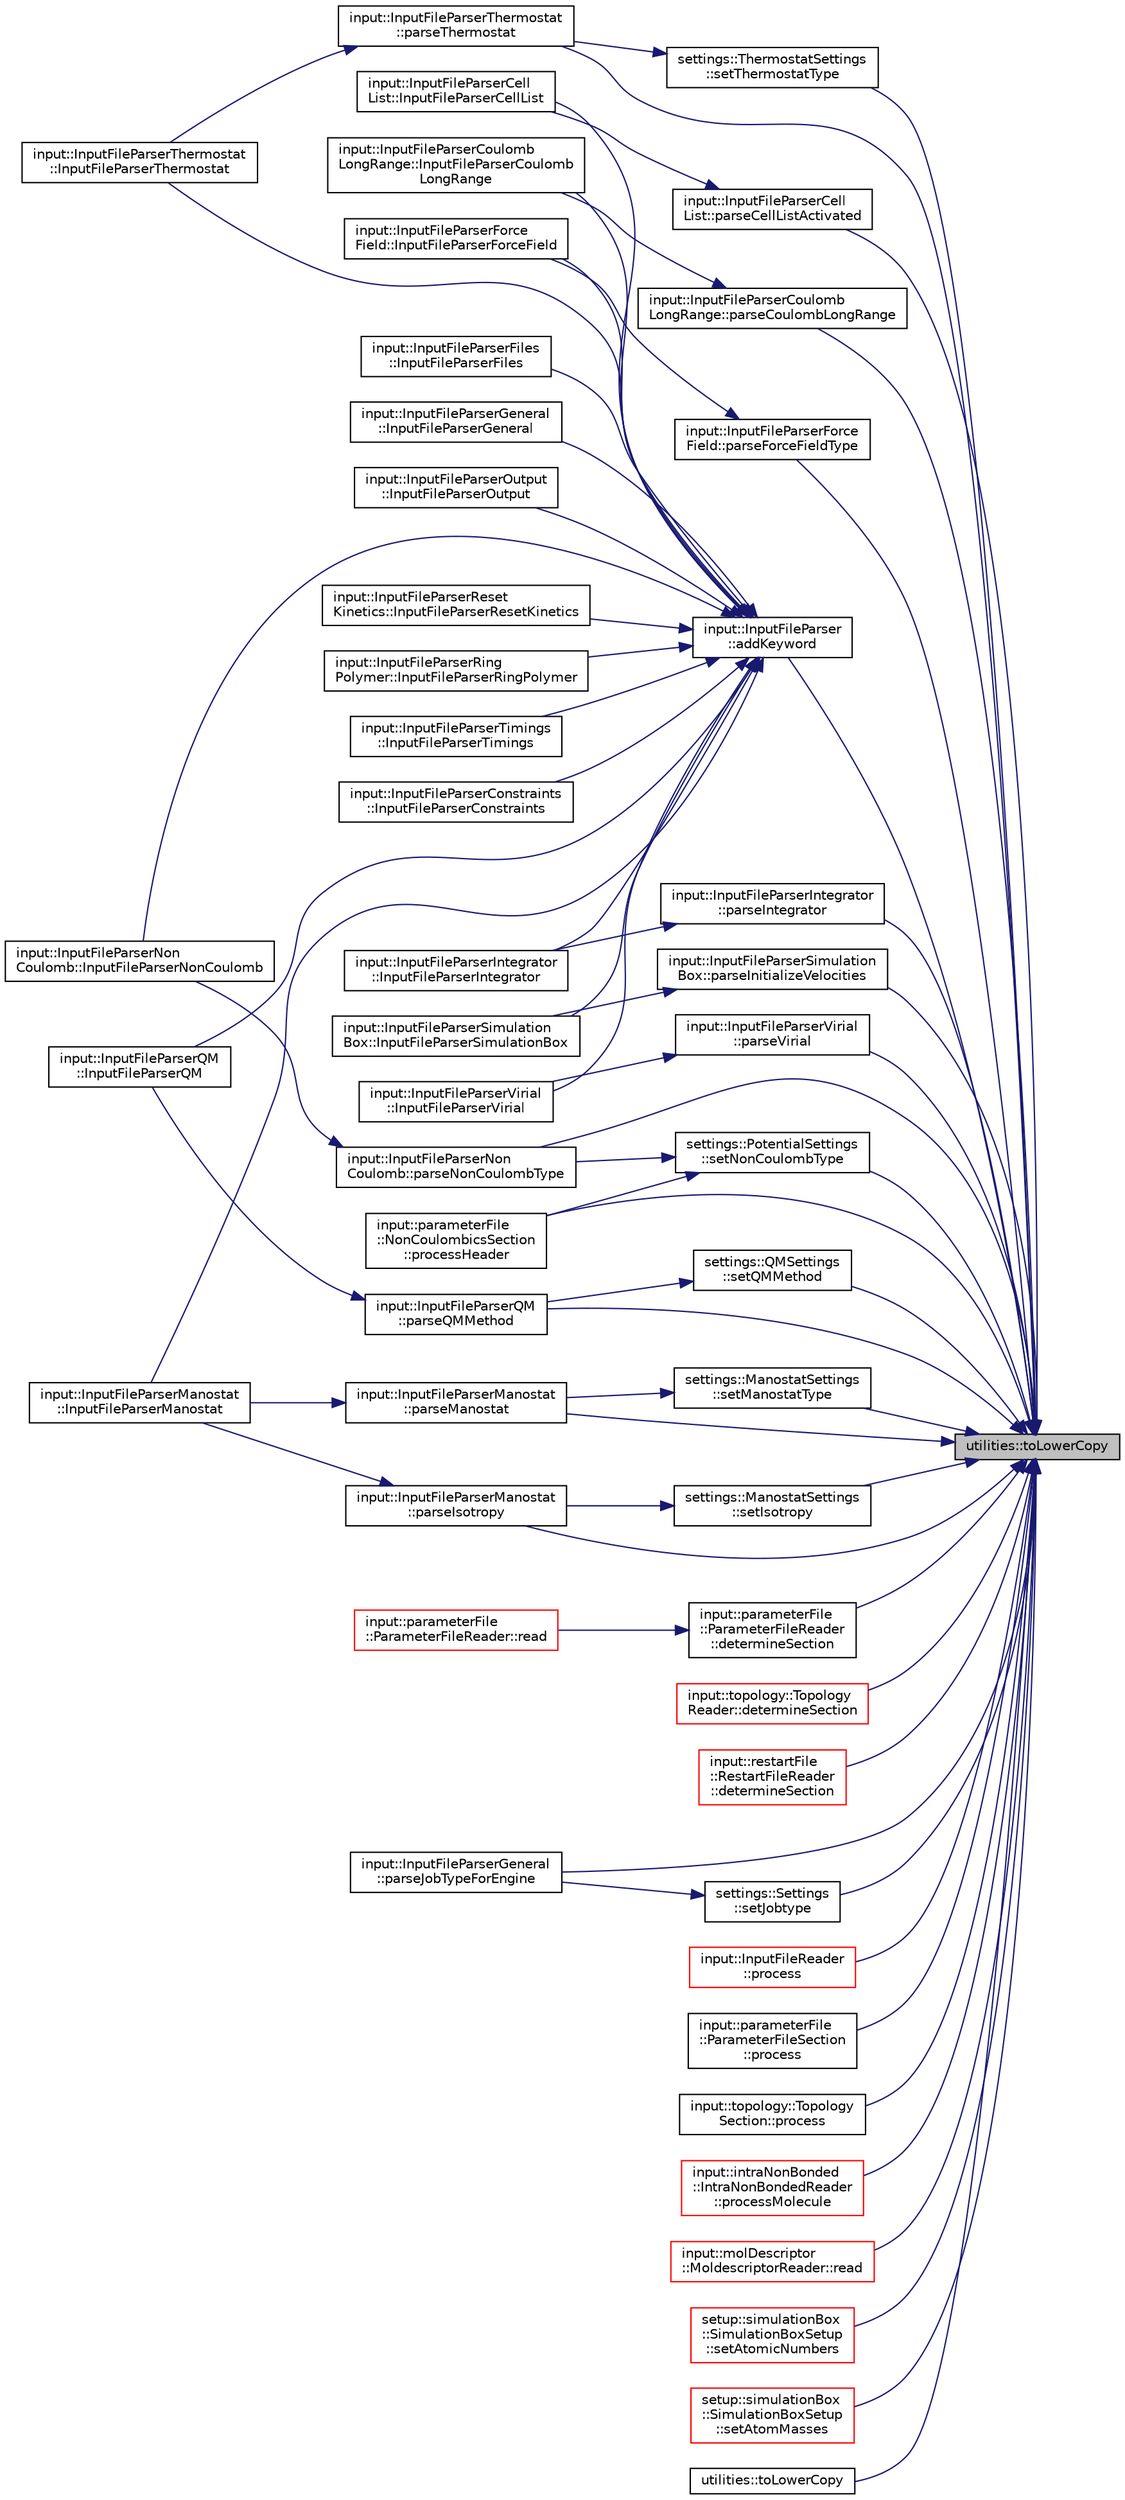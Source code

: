 digraph "utilities::toLowerCopy"
{
 // LATEX_PDF_SIZE
  edge [fontname="Helvetica",fontsize="10",labelfontname="Helvetica",labelfontsize="10"];
  node [fontname="Helvetica",fontsize="10",shape=record];
  rankdir="RL";
  Node1 [label="utilities::toLowerCopy",height=0.2,width=0.4,color="black", fillcolor="grey75", style="filled", fontcolor="black",tooltip="returns a copy of a string all lower case"];
  Node1 -> Node2 [dir="back",color="midnightblue",fontsize="10",style="solid",fontname="Helvetica"];
  Node2 [label="input::InputFileParser\l::addKeyword",height=0.2,width=0.4,color="black", fillcolor="white", style="filled",URL="$classinput_1_1InputFileParser.html#ab851322dfd41fcd59d75931012a5fcce",tooltip="add keyword to different keyword maps"];
  Node2 -> Node3 [dir="back",color="midnightblue",fontsize="10",style="solid",fontname="Helvetica"];
  Node3 [label="input::InputFileParserCell\lList::InputFileParserCellList",height=0.2,width=0.4,color="black", fillcolor="white", style="filled",URL="$classinput_1_1InputFileParserCellList.html#a3a2cd3daacb2faa86e39c0a6ec3ba122",tooltip="Construct a new Input File Parser Cell List:: Input File Parser Cell List object."];
  Node2 -> Node4 [dir="back",color="midnightblue",fontsize="10",style="solid",fontname="Helvetica"];
  Node4 [label="input::InputFileParserConstraints\l::InputFileParserConstraints",height=0.2,width=0.4,color="black", fillcolor="white", style="filled",URL="$classinput_1_1InputFileParserConstraints.html#a17f17aa7d3c6844b40ad1d4ed207367b",tooltip="Construct a new Input File Parser Constraints:: Input File Parser Constraints object."];
  Node2 -> Node5 [dir="back",color="midnightblue",fontsize="10",style="solid",fontname="Helvetica"];
  Node5 [label="input::InputFileParserCoulomb\lLongRange::InputFileParserCoulomb\lLongRange",height=0.2,width=0.4,color="black", fillcolor="white", style="filled",URL="$classinput_1_1InputFileParserCoulombLongRange.html#ae92728bbe42bfb96fe99864e3a976753",tooltip="Construct a new Input File Parser Coulomb Long Range:: Input File Parser Coulomb Long Range object."];
  Node2 -> Node6 [dir="back",color="midnightblue",fontsize="10",style="solid",fontname="Helvetica"];
  Node6 [label="input::InputFileParserFiles\l::InputFileParserFiles",height=0.2,width=0.4,color="black", fillcolor="white", style="filled",URL="$classinput_1_1InputFileParserFiles.html#aade93b3f67cd0953400c4c09e3f2468c",tooltip="Construct a new Input File Parser Non Coulomb Type:: Input File Parser Non Coulomb Type object."];
  Node2 -> Node7 [dir="back",color="midnightblue",fontsize="10",style="solid",fontname="Helvetica"];
  Node7 [label="input::InputFileParserForce\lField::InputFileParserForceField",height=0.2,width=0.4,color="black", fillcolor="white", style="filled",URL="$classinput_1_1InputFileParserForceField.html#a5feee09b5ab70dfc1ab7d0842a2b9106",tooltip="Construct a new Input File Parser Force Field:: Input File Parser Force Field object."];
  Node2 -> Node8 [dir="back",color="midnightblue",fontsize="10",style="solid",fontname="Helvetica"];
  Node8 [label="input::InputFileParserGeneral\l::InputFileParserGeneral",height=0.2,width=0.4,color="black", fillcolor="white", style="filled",URL="$classinput_1_1InputFileParserGeneral.html#a812f82c7ec04880b4ec95ad501f71437",tooltip="Construct a new Input File Parser General:: Input File Parser General object."];
  Node2 -> Node9 [dir="back",color="midnightblue",fontsize="10",style="solid",fontname="Helvetica"];
  Node9 [label="input::InputFileParserIntegrator\l::InputFileParserIntegrator",height=0.2,width=0.4,color="black", fillcolor="white", style="filled",URL="$classinput_1_1InputFileParserIntegrator.html#ab5be62d968245295c9441b408a384f44",tooltip="Construct a new Input File Parser Integrator:: Input File Parser Integrator object."];
  Node2 -> Node10 [dir="back",color="midnightblue",fontsize="10",style="solid",fontname="Helvetica"];
  Node10 [label="input::InputFileParserManostat\l::InputFileParserManostat",height=0.2,width=0.4,color="black", fillcolor="white", style="filled",URL="$classinput_1_1InputFileParserManostat.html#a00065bd615e525931750403ea505421c",tooltip="Construct a new Input File Parser Manostat:: Input File Parser Manostat object."];
  Node2 -> Node11 [dir="back",color="midnightblue",fontsize="10",style="solid",fontname="Helvetica"];
  Node11 [label="input::InputFileParserNon\lCoulomb::InputFileParserNonCoulomb",height=0.2,width=0.4,color="black", fillcolor="white", style="filled",URL="$classinput_1_1InputFileParserNonCoulomb.html#a7d9fb5c49a7cac5d28885c467273c82e",tooltip="Construct a new Input File Parser Non Coulomb Type:: Input File Parser Non Coulomb Type object."];
  Node2 -> Node12 [dir="back",color="midnightblue",fontsize="10",style="solid",fontname="Helvetica"];
  Node12 [label="input::InputFileParserOutput\l::InputFileParserOutput",height=0.2,width=0.4,color="black", fillcolor="white", style="filled",URL="$classinput_1_1InputFileParserOutput.html#ab31bca5d568c7cb2e43649ac90d1cb43",tooltip="Construct a new Input File Parser Output:: Input File Parser Output object."];
  Node2 -> Node13 [dir="back",color="midnightblue",fontsize="10",style="solid",fontname="Helvetica"];
  Node13 [label="input::InputFileParserQM\l::InputFileParserQM",height=0.2,width=0.4,color="black", fillcolor="white", style="filled",URL="$classinput_1_1InputFileParserQM.html#af489081f2a8435d4bc402770aa11bc3f",tooltip="Construct a new InputFileParserQM:: InputFileParserQM object."];
  Node2 -> Node14 [dir="back",color="midnightblue",fontsize="10",style="solid",fontname="Helvetica"];
  Node14 [label="input::InputFileParserReset\lKinetics::InputFileParserResetKinetics",height=0.2,width=0.4,color="black", fillcolor="white", style="filled",URL="$classinput_1_1InputFileParserResetKinetics.html#acaa7c3558b342afc28cde8fbeac88ed0",tooltip="Construct a new Input File Parser Reset Kinetics:: Input File Parser Reset Kinetics object."];
  Node2 -> Node15 [dir="back",color="midnightblue",fontsize="10",style="solid",fontname="Helvetica"];
  Node15 [label="input::InputFileParserRing\lPolymer::InputFileParserRingPolymer",height=0.2,width=0.4,color="black", fillcolor="white", style="filled",URL="$classinput_1_1InputFileParserRingPolymer.html#a8f4788c11af4ef214322c480dcd65584",tooltip="Construct a new InputFileParserRingPolymer:: InputFileParserRingPolymer object."];
  Node2 -> Node16 [dir="back",color="midnightblue",fontsize="10",style="solid",fontname="Helvetica"];
  Node16 [label="input::InputFileParserSimulation\lBox::InputFileParserSimulationBox",height=0.2,width=0.4,color="black", fillcolor="white", style="filled",URL="$classinput_1_1InputFileParserSimulationBox.html#a7a8d2982f445e3d21e92acc21f42c727",tooltip="Construct a new Input File Parser Simulation Box:: Input File Parser Simulation Box object."];
  Node2 -> Node17 [dir="back",color="midnightblue",fontsize="10",style="solid",fontname="Helvetica"];
  Node17 [label="input::InputFileParserThermostat\l::InputFileParserThermostat",height=0.2,width=0.4,color="black", fillcolor="white", style="filled",URL="$classinput_1_1InputFileParserThermostat.html#ad1211ce0265485acf4f908075b7a808e",tooltip="Construct a new Input File Parser Thermostat:: Input File Parser Thermostat object."];
  Node2 -> Node18 [dir="back",color="midnightblue",fontsize="10",style="solid",fontname="Helvetica"];
  Node18 [label="input::InputFileParserTimings\l::InputFileParserTimings",height=0.2,width=0.4,color="black", fillcolor="white", style="filled",URL="$classinput_1_1InputFileParserTimings.html#ac382fcba8257ea07d82131b58c1af256",tooltip="Construct a new Input File Parser Timings:: Input File Parser Timings object."];
  Node2 -> Node19 [dir="back",color="midnightblue",fontsize="10",style="solid",fontname="Helvetica"];
  Node19 [label="input::InputFileParserVirial\l::InputFileParserVirial",height=0.2,width=0.4,color="black", fillcolor="white", style="filled",URL="$classinput_1_1InputFileParserVirial.html#a2dd9fe5a6cca45d3b8ffb4db2b981bd4",tooltip="Construct a new Input File Parser Virial:: Input File Parser Virial object."];
  Node1 -> Node20 [dir="back",color="midnightblue",fontsize="10",style="solid",fontname="Helvetica"];
  Node20 [label="input::parameterFile\l::ParameterFileReader\l::determineSection",height=0.2,width=0.4,color="black", fillcolor="white", style="filled",URL="$classinput_1_1parameterFile_1_1ParameterFileReader.html#afa4031e95537e1b11fb9cbb6928883a5",tooltip="determines which section of the parameter file the header line belongs to"];
  Node20 -> Node21 [dir="back",color="midnightblue",fontsize="10",style="solid",fontname="Helvetica"];
  Node21 [label="input::parameterFile\l::ParameterFileReader::read",height=0.2,width=0.4,color="red", fillcolor="white", style="filled",URL="$classinput_1_1parameterFile_1_1ParameterFileReader.html#aff7c54c352f5459a749531a0d3404937",tooltip="reads parameter file"];
  Node1 -> Node25 [dir="back",color="midnightblue",fontsize="10",style="solid",fontname="Helvetica"];
  Node25 [label="input::topology::Topology\lReader::determineSection",height=0.2,width=0.4,color="red", fillcolor="white", style="filled",URL="$classinput_1_1topology_1_1TopologyReader.html#a851dcd1fd6b332c1eb3888896d0e0dbc",tooltip="determines which section of the topology file the header line belongs to"];
  Node1 -> Node28 [dir="back",color="midnightblue",fontsize="10",style="solid",fontname="Helvetica"];
  Node28 [label="input::restartFile\l::RestartFileReader\l::determineSection",height=0.2,width=0.4,color="red", fillcolor="white", style="filled",URL="$classinput_1_1restartFile_1_1RestartFileReader.html#a21baf78652197a1f3bde74965d41639d",tooltip="Determines which section of the .rst file the line belongs to."];
  Node1 -> Node31 [dir="back",color="midnightblue",fontsize="10",style="solid",fontname="Helvetica"];
  Node31 [label="input::InputFileParserCell\lList::parseCellListActivated",height=0.2,width=0.4,color="black", fillcolor="white", style="filled",URL="$classinput_1_1InputFileParserCellList.html#a449602f632b172d27e913714d5fcee5a",tooltip="Parses if cell-list should be used in simulation."];
  Node31 -> Node3 [dir="back",color="midnightblue",fontsize="10",style="solid",fontname="Helvetica"];
  Node1 -> Node32 [dir="back",color="midnightblue",fontsize="10",style="solid",fontname="Helvetica"];
  Node32 [label="input::InputFileParserCoulomb\lLongRange::parseCoulombLongRange",height=0.2,width=0.4,color="black", fillcolor="white", style="filled",URL="$classinput_1_1InputFileParserCoulombLongRange.html#adfd1b18799b452b05a5ca335662e8f5e",tooltip="Parse the coulombic long-range correction used in the simulation."];
  Node32 -> Node5 [dir="back",color="midnightblue",fontsize="10",style="solid",fontname="Helvetica"];
  Node1 -> Node33 [dir="back",color="midnightblue",fontsize="10",style="solid",fontname="Helvetica"];
  Node33 [label="input::InputFileParserForce\lField::parseForceFieldType",height=0.2,width=0.4,color="black", fillcolor="white", style="filled",URL="$classinput_1_1InputFileParserForceField.html#aaecac01f098852f9c262307a88103fd5",tooltip="Parse the integrator used in the simulation."];
  Node33 -> Node7 [dir="back",color="midnightblue",fontsize="10",style="solid",fontname="Helvetica"];
  Node1 -> Node34 [dir="back",color="midnightblue",fontsize="10",style="solid",fontname="Helvetica"];
  Node34 [label="input::InputFileParserSimulation\lBox::parseInitializeVelocities",height=0.2,width=0.4,color="black", fillcolor="white", style="filled",URL="$classinput_1_1InputFileParserSimulationBox.html#a63ad7fa7fff46e07ad4be298cf021c8d",tooltip="parse if velocities should be initialized with maxwell boltzmann distribution"];
  Node34 -> Node16 [dir="back",color="midnightblue",fontsize="10",style="solid",fontname="Helvetica"];
  Node1 -> Node35 [dir="back",color="midnightblue",fontsize="10",style="solid",fontname="Helvetica"];
  Node35 [label="input::InputFileParserIntegrator\l::parseIntegrator",height=0.2,width=0.4,color="black", fillcolor="white", style="filled",URL="$classinput_1_1InputFileParserIntegrator.html#a0c6650989077bd733c9261a7070e9fa4",tooltip="Parse the integrator used in the simulation."];
  Node35 -> Node9 [dir="back",color="midnightblue",fontsize="10",style="solid",fontname="Helvetica"];
  Node1 -> Node36 [dir="back",color="midnightblue",fontsize="10",style="solid",fontname="Helvetica"];
  Node36 [label="input::InputFileParserManostat\l::parseIsotropy",height=0.2,width=0.4,color="black", fillcolor="white", style="filled",URL="$classinput_1_1InputFileParserManostat.html#aa055b46183e3c88d45d3150867d688b2",tooltip="Parse the isotropy of the manostat."];
  Node36 -> Node10 [dir="back",color="midnightblue",fontsize="10",style="solid",fontname="Helvetica"];
  Node1 -> Node37 [dir="back",color="midnightblue",fontsize="10",style="solid",fontname="Helvetica"];
  Node37 [label="input::InputFileParserGeneral\l::parseJobTypeForEngine",height=0.2,width=0.4,color="black", fillcolor="white", style="filled",URL="$classinput_1_1InputFileParserGeneral.html#a35ab4ceaab9cd47cf9a5eaf304173c0f",tooltip="parse jobtype of simulation and set it in settings and reset engine unique_ptr"];
  Node1 -> Node38 [dir="back",color="midnightblue",fontsize="10",style="solid",fontname="Helvetica"];
  Node38 [label="input::InputFileParserManostat\l::parseManostat",height=0.2,width=0.4,color="black", fillcolor="white", style="filled",URL="$classinput_1_1InputFileParserManostat.html#a2b58e21da244a7572cc469ff14b6b975",tooltip="Parse the manostat used in the simulation."];
  Node38 -> Node10 [dir="back",color="midnightblue",fontsize="10",style="solid",fontname="Helvetica"];
  Node1 -> Node39 [dir="back",color="midnightblue",fontsize="10",style="solid",fontname="Helvetica"];
  Node39 [label="input::InputFileParserNon\lCoulomb::parseNonCoulombType",height=0.2,width=0.4,color="black", fillcolor="white", style="filled",URL="$classinput_1_1InputFileParserNonCoulomb.html#add8f9f2f50e716bf29d30eefa5b0ef55",tooltip="Parse the nonCoulombic type of the guff.dat file."];
  Node39 -> Node11 [dir="back",color="midnightblue",fontsize="10",style="solid",fontname="Helvetica"];
  Node1 -> Node40 [dir="back",color="midnightblue",fontsize="10",style="solid",fontname="Helvetica"];
  Node40 [label="input::InputFileParserQM\l::parseQMMethod",height=0.2,width=0.4,color="black", fillcolor="white", style="filled",URL="$classinput_1_1InputFileParserQM.html#a007363928e222087b196905c53a3628b",tooltip="parse external QM Program which should be used"];
  Node40 -> Node13 [dir="back",color="midnightblue",fontsize="10",style="solid",fontname="Helvetica"];
  Node1 -> Node41 [dir="back",color="midnightblue",fontsize="10",style="solid",fontname="Helvetica"];
  Node41 [label="input::InputFileParserThermostat\l::parseThermostat",height=0.2,width=0.4,color="black", fillcolor="white", style="filled",URL="$classinput_1_1InputFileParserThermostat.html#ac93207b87a4ba119f00fbf28b986abca",tooltip="Parse the thermostat used in the simulation."];
  Node41 -> Node17 [dir="back",color="midnightblue",fontsize="10",style="solid",fontname="Helvetica"];
  Node1 -> Node42 [dir="back",color="midnightblue",fontsize="10",style="solid",fontname="Helvetica"];
  Node42 [label="input::InputFileParserVirial\l::parseVirial",height=0.2,width=0.4,color="black", fillcolor="white", style="filled",URL="$classinput_1_1InputFileParserVirial.html#ada3e7661ac78dcc24945091d9a43cd55",tooltip="parses virial command"];
  Node42 -> Node19 [dir="back",color="midnightblue",fontsize="10",style="solid",fontname="Helvetica"];
  Node1 -> Node43 [dir="back",color="midnightblue",fontsize="10",style="solid",fontname="Helvetica"];
  Node43 [label="input::InputFileReader\l::process",height=0.2,width=0.4,color="red", fillcolor="white", style="filled",URL="$classinput_1_1InputFileReader.html#aee4bf7ef25fa1f68f31e840b6d76a408",tooltip="process command"];
  Node1 -> Node46 [dir="back",color="midnightblue",fontsize="10",style="solid",fontname="Helvetica"];
  Node46 [label="input::parameterFile\l::ParameterFileSection\l::process",height=0.2,width=0.4,color="black", fillcolor="white", style="filled",URL="$classinput_1_1parameterFile_1_1ParameterFileSection.html#a7ec918403c6ba053d93bddabf72adffe",tooltip="reads a general parameter file section"];
  Node1 -> Node47 [dir="back",color="midnightblue",fontsize="10",style="solid",fontname="Helvetica"];
  Node47 [label="input::topology::Topology\lSection::process",height=0.2,width=0.4,color="black", fillcolor="white", style="filled",URL="$classinput_1_1topology_1_1TopologySection.html#a3aa0fe8fd37ec0322c37bf236b2da6dc",tooltip="general process function for topology sections"];
  Node1 -> Node48 [dir="back",color="midnightblue",fontsize="10",style="solid",fontname="Helvetica"];
  Node48 [label="input::parameterFile\l::NonCoulombicsSection\l::processHeader",height=0.2,width=0.4,color="black", fillcolor="white", style="filled",URL="$classinput_1_1parameterFile_1_1NonCoulombicsSection.html#a3df3c55a22182f528c81c0547902a900",tooltip="processes the nonCoulombics header of the parameter file"];
  Node1 -> Node49 [dir="back",color="midnightblue",fontsize="10",style="solid",fontname="Helvetica"];
  Node49 [label="input::intraNonBonded\l::IntraNonBondedReader\l::processMolecule",height=0.2,width=0.4,color="red", fillcolor="white", style="filled",URL="$classinput_1_1intraNonBonded_1_1IntraNonBondedReader.html#a627e2157a50197b72348831db0116104",tooltip="processes the intra nonBonded interactions for a given molecule type"];
  Node1 -> Node52 [dir="back",color="midnightblue",fontsize="10",style="solid",fontname="Helvetica"];
  Node52 [label="input::molDescriptor\l::MoldescriptorReader::read",height=0.2,width=0.4,color="red", fillcolor="white", style="filled",URL="$classinput_1_1molDescriptor_1_1MoldescriptorReader.html#a62dab95a3500008824e9ab4844756376",tooltip="read moldescriptor file"];
  Node1 -> Node54 [dir="back",color="midnightblue",fontsize="10",style="solid",fontname="Helvetica"];
  Node54 [label="setup::simulationBox\l::SimulationBoxSetup\l::setAtomicNumbers",height=0.2,width=0.4,color="red", fillcolor="white", style="filled",URL="$classsetup_1_1simulationBox_1_1SimulationBoxSetup.html#a0c7c4074b2d4d6d655f0349d838800ea",tooltip="Sets the atomic number of each atom in the simulation box."];
  Node1 -> Node58 [dir="back",color="midnightblue",fontsize="10",style="solid",fontname="Helvetica"];
  Node58 [label="setup::simulationBox\l::SimulationBoxSetup\l::setAtomMasses",height=0.2,width=0.4,color="red", fillcolor="white", style="filled",URL="$classsetup_1_1simulationBox_1_1SimulationBoxSetup.html#a0cd4e19f6120257794d174cd280514c1",tooltip="Sets the mass of each atom in the simulation box."];
  Node1 -> Node59 [dir="back",color="midnightblue",fontsize="10",style="solid",fontname="Helvetica"];
  Node59 [label="settings::ManostatSettings\l::setIsotropy",height=0.2,width=0.4,color="black", fillcolor="white", style="filled",URL="$classsettings_1_1ManostatSettings.html#a6c7c97d2a70f342ff57a9f911f8e5ad0",tooltip="sets the isotropy to enum in settings"];
  Node59 -> Node36 [dir="back",color="midnightblue",fontsize="10",style="solid",fontname="Helvetica"];
  Node1 -> Node60 [dir="back",color="midnightblue",fontsize="10",style="solid",fontname="Helvetica"];
  Node60 [label="settings::Settings\l::setJobtype",height=0.2,width=0.4,color="black", fillcolor="white", style="filled",URL="$classsettings_1_1Settings.html#adeb5a368025305295dc34254025acbe8",tooltip="sets the jobtype to enum in settings"];
  Node60 -> Node37 [dir="back",color="midnightblue",fontsize="10",style="solid",fontname="Helvetica"];
  Node1 -> Node61 [dir="back",color="midnightblue",fontsize="10",style="solid",fontname="Helvetica"];
  Node61 [label="settings::ManostatSettings\l::setManostatType",height=0.2,width=0.4,color="black", fillcolor="white", style="filled",URL="$classsettings_1_1ManostatSettings.html#aa6a46976b44c5959abb3e5e3def6be77",tooltip="sets the manostatType to enum in settings"];
  Node61 -> Node38 [dir="back",color="midnightblue",fontsize="10",style="solid",fontname="Helvetica"];
  Node1 -> Node62 [dir="back",color="midnightblue",fontsize="10",style="solid",fontname="Helvetica"];
  Node62 [label="settings::PotentialSettings\l::setNonCoulombType",height=0.2,width=0.4,color="black", fillcolor="white", style="filled",URL="$classsettings_1_1PotentialSettings.html#a77aa3a2678c7993b7b3b99a90a75ddb4",tooltip="Set the nonCoulomb type as string and enum in the PotentialSettings class."];
  Node62 -> Node39 [dir="back",color="midnightblue",fontsize="10",style="solid",fontname="Helvetica"];
  Node62 -> Node48 [dir="back",color="midnightblue",fontsize="10",style="solid",fontname="Helvetica"];
  Node1 -> Node63 [dir="back",color="midnightblue",fontsize="10",style="solid",fontname="Helvetica"];
  Node63 [label="settings::QMSettings\l::setQMMethod",height=0.2,width=0.4,color="black", fillcolor="white", style="filled",URL="$classsettings_1_1QMSettings.html#a599456c74347ea76457130174f901531",tooltip="sets the qmMethod to enum in settings"];
  Node63 -> Node40 [dir="back",color="midnightblue",fontsize="10",style="solid",fontname="Helvetica"];
  Node1 -> Node64 [dir="back",color="midnightblue",fontsize="10",style="solid",fontname="Helvetica"];
  Node64 [label="settings::ThermostatSettings\l::setThermostatType",height=0.2,width=0.4,color="black", fillcolor="white", style="filled",URL="$classsettings_1_1ThermostatSettings.html#acf295590fb40eb83c6a9c9a3aa69c21b",tooltip="sets the thermostatType to enum in settings"];
  Node64 -> Node41 [dir="back",color="midnightblue",fontsize="10",style="solid",fontname="Helvetica"];
  Node1 -> Node65 [dir="back",color="midnightblue",fontsize="10",style="solid",fontname="Helvetica"];
  Node65 [label="utilities::toLowerCopy",height=0.2,width=0.4,color="black", fillcolor="white", style="filled",URL="$namespaceutilities.html#ac94b5de516a77fd5c75d787b00f8c1b5",tooltip="returns a copy of a string all lower case"];
}
